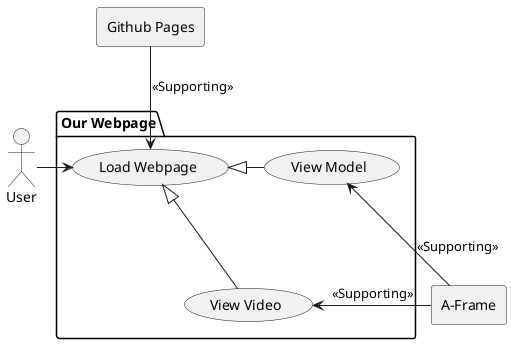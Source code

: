 @startuml

:User: as :U1:
rectangle "Github Pages" as U2
rectangle "A-Frame" as U3

package "Our Webpage" as UC1a {
(Load Webpage) as (1A)
(View Model) as (1B)
(View Video) as (1C)
}

(1B) -d[hidden]- (1C)
:U1: -r-> (1A)
(1A) <|- (1B)
(1A) <|- (1C)
U2 --> (1A) : <<Supporting>>
U3 -l-> (1B) : <<Supporting>>
U3 -l-> (1C) : <<Supporting>>

@enduml